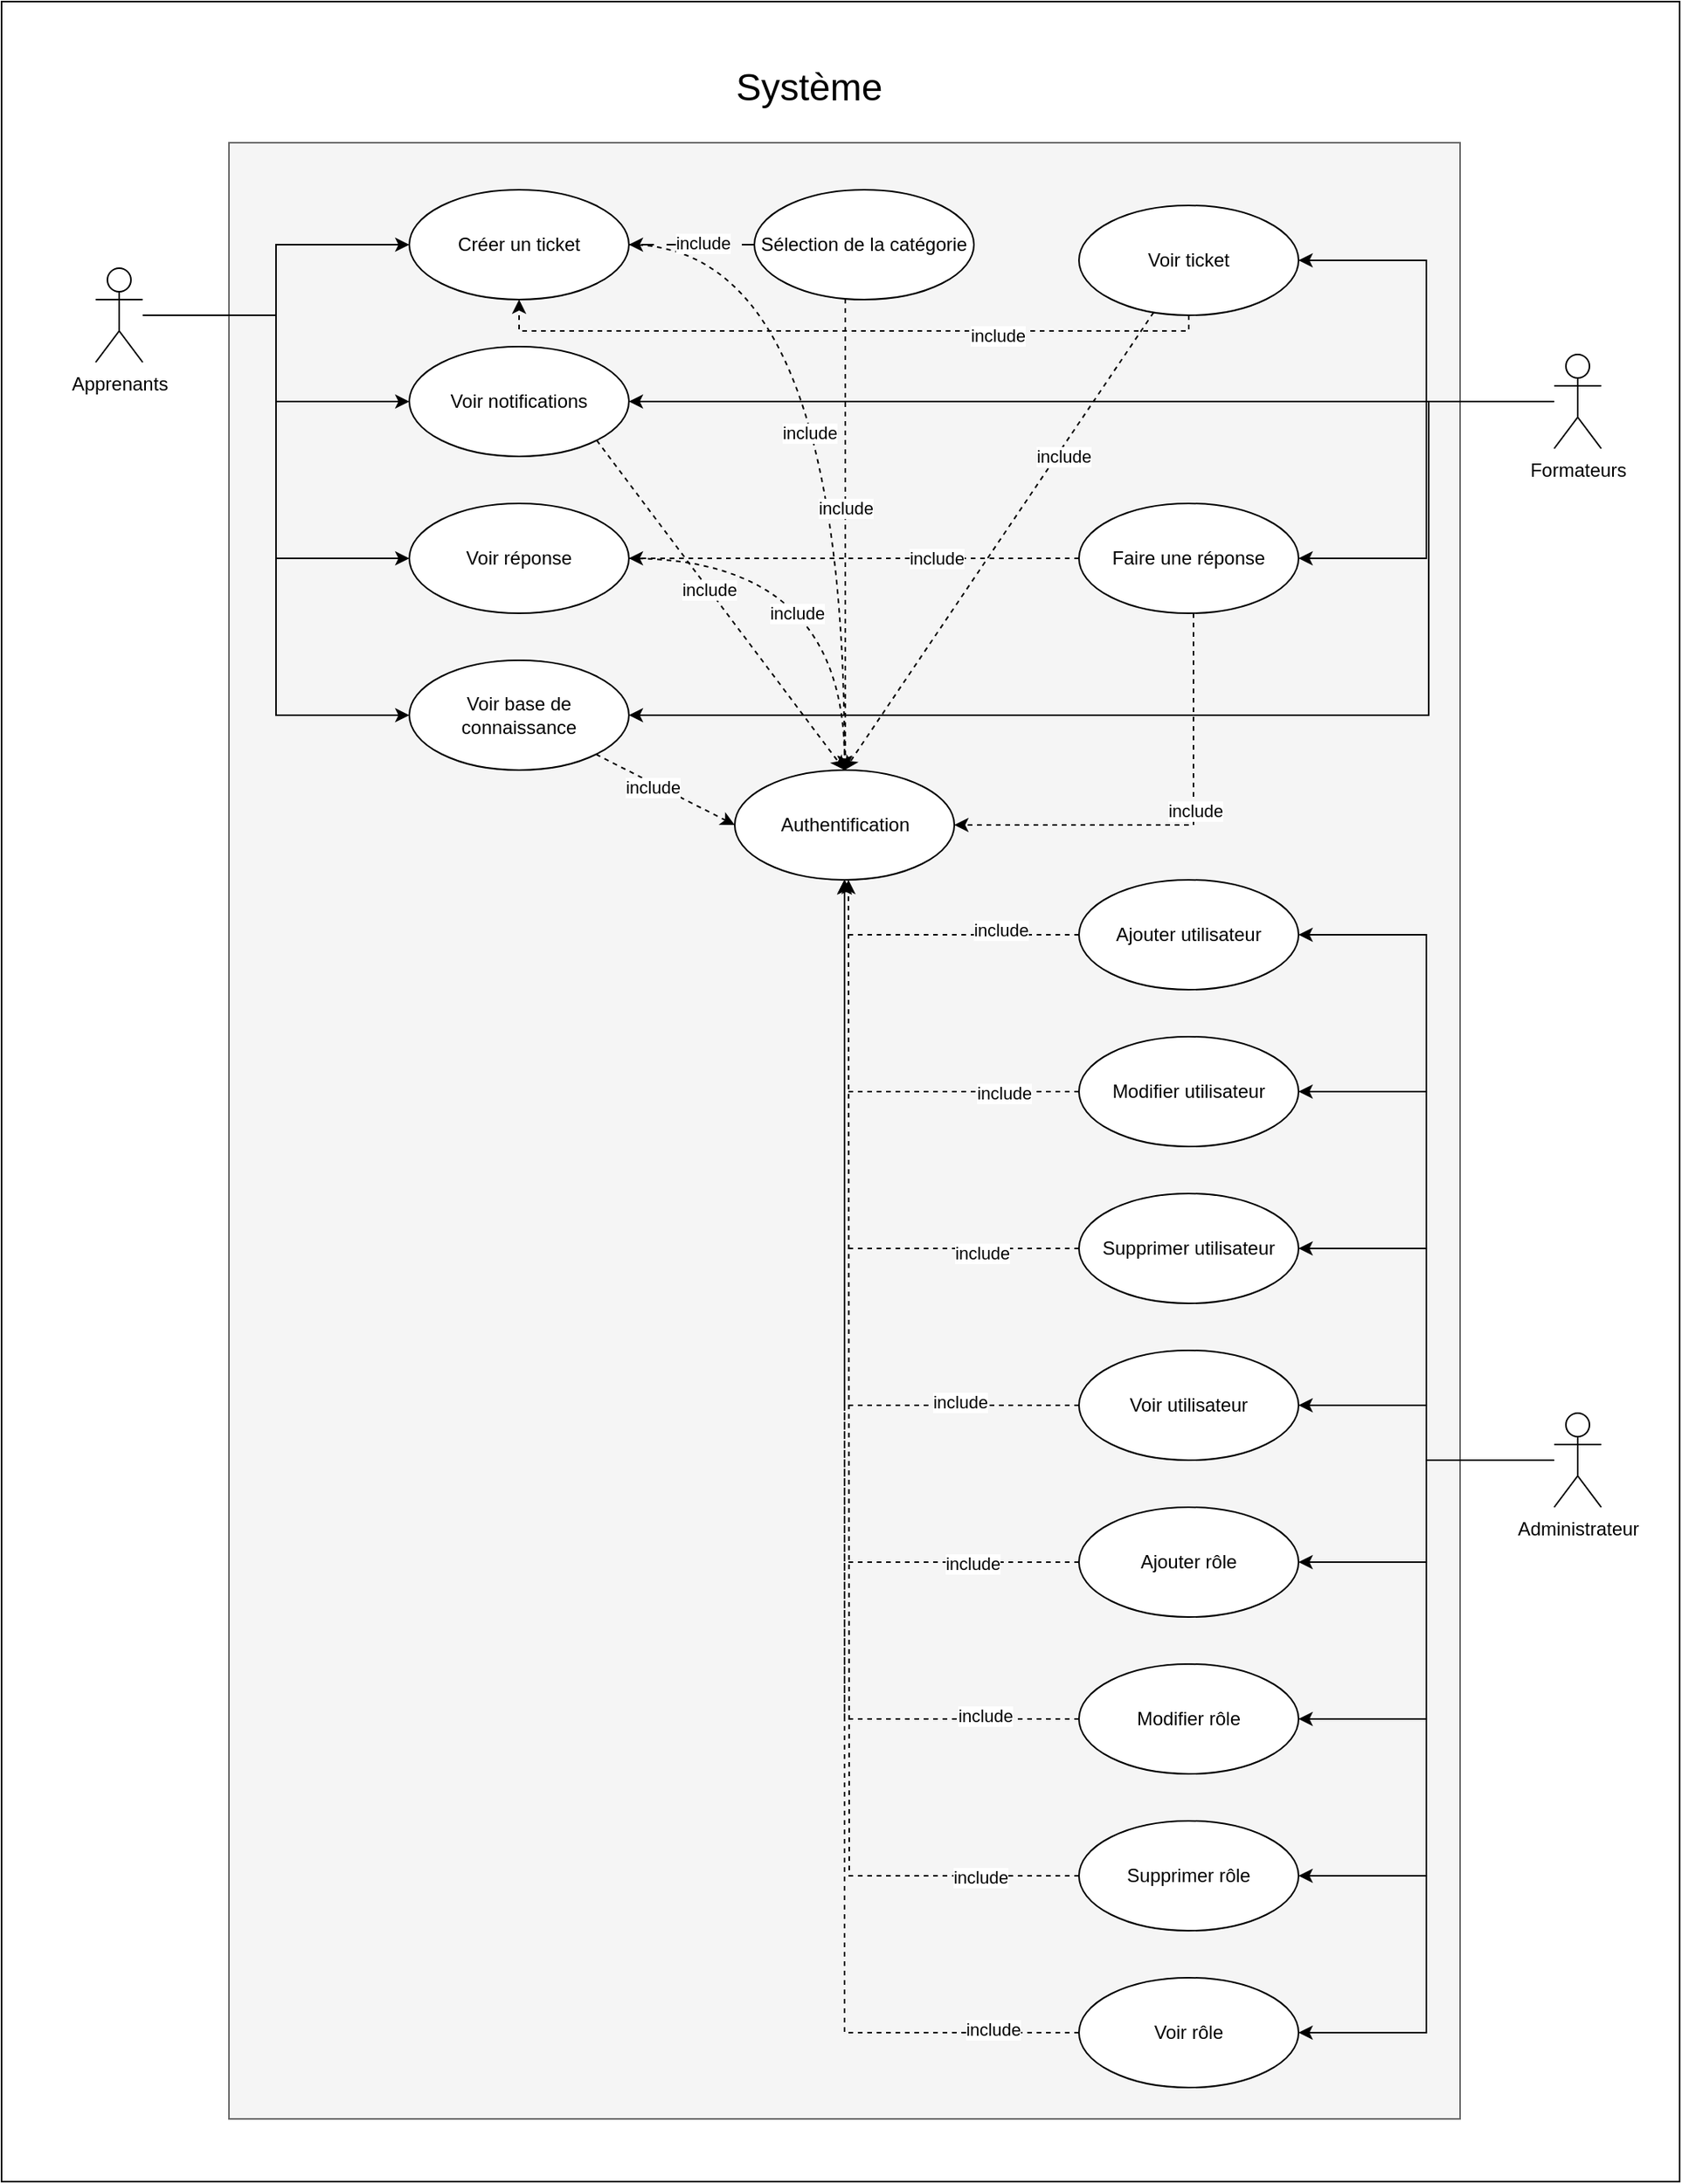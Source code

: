 <mxfile version="24.5.2" type="github">
  <diagram name="Page-1" id="a_KJF-R7G64jecmjtPI3">
    <mxGraphModel dx="1793" dy="1889" grid="1" gridSize="10" guides="1" tooltips="1" connect="1" arrows="1" fold="1" page="1" pageScale="1" pageWidth="827" pageHeight="1169" math="0" shadow="0">
      <root>
        <mxCell id="0" />
        <mxCell id="1" parent="0" />
        <mxCell id="jpVJKen0Qmn309Zhzjyx-4" value="" style="rounded=0;whiteSpace=wrap;html=1;" vertex="1" parent="1">
          <mxGeometry y="-40" width="1070" height="1390" as="geometry" />
        </mxCell>
        <mxCell id="jpVJKen0Qmn309Zhzjyx-5" value="" style="rounded=0;whiteSpace=wrap;html=1;fillColor=#f5f5f5;fontColor=#333333;strokeColor=#666666;" vertex="1" parent="1">
          <mxGeometry x="145" y="50" width="785" height="1260" as="geometry" />
        </mxCell>
        <mxCell id="jpVJKen0Qmn309Zhzjyx-6" value="&lt;font style=&quot;font-size: 24px;&quot;&gt;Système&lt;/font&gt;" style="text;html=1;align=center;verticalAlign=middle;whiteSpace=wrap;rounded=0;" vertex="1" parent="1">
          <mxGeometry x="460" width="110" height="30" as="geometry" />
        </mxCell>
        <mxCell id="jpVJKen0Qmn309Zhzjyx-43" style="edgeStyle=orthogonalEdgeStyle;rounded=0;orthogonalLoop=1;jettySize=auto;html=1;" edge="1" parent="1" source="jpVJKen0Qmn309Zhzjyx-7" target="jpVJKen0Qmn309Zhzjyx-10">
          <mxGeometry relative="1" as="geometry" />
        </mxCell>
        <mxCell id="jpVJKen0Qmn309Zhzjyx-44" style="edgeStyle=orthogonalEdgeStyle;rounded=0;orthogonalLoop=1;jettySize=auto;html=1;" edge="1" parent="1" source="jpVJKen0Qmn309Zhzjyx-7" target="jpVJKen0Qmn309Zhzjyx-11">
          <mxGeometry relative="1" as="geometry" />
        </mxCell>
        <mxCell id="jpVJKen0Qmn309Zhzjyx-45" style="edgeStyle=orthogonalEdgeStyle;rounded=0;orthogonalLoop=1;jettySize=auto;html=1;entryX=0;entryY=0.5;entryDx=0;entryDy=0;" edge="1" parent="1" source="jpVJKen0Qmn309Zhzjyx-7" target="jpVJKen0Qmn309Zhzjyx-12">
          <mxGeometry relative="1" as="geometry" />
        </mxCell>
        <mxCell id="jpVJKen0Qmn309Zhzjyx-46" style="edgeStyle=orthogonalEdgeStyle;rounded=0;orthogonalLoop=1;jettySize=auto;html=1;entryX=0;entryY=0.5;entryDx=0;entryDy=0;" edge="1" parent="1" source="jpVJKen0Qmn309Zhzjyx-7" target="jpVJKen0Qmn309Zhzjyx-13">
          <mxGeometry relative="1" as="geometry" />
        </mxCell>
        <mxCell id="jpVJKen0Qmn309Zhzjyx-7" value="Apprenants" style="shape=umlActor;verticalLabelPosition=bottom;verticalAlign=top;html=1;outlineConnect=0;" vertex="1" parent="1">
          <mxGeometry x="60" y="130" width="30" height="60" as="geometry" />
        </mxCell>
        <mxCell id="jpVJKen0Qmn309Zhzjyx-47" style="edgeStyle=orthogonalEdgeStyle;rounded=0;orthogonalLoop=1;jettySize=auto;html=1;entryX=1;entryY=0.5;entryDx=0;entryDy=0;" edge="1" parent="1" source="jpVJKen0Qmn309Zhzjyx-8" target="jpVJKen0Qmn309Zhzjyx-30">
          <mxGeometry relative="1" as="geometry" />
        </mxCell>
        <mxCell id="jpVJKen0Qmn309Zhzjyx-48" style="edgeStyle=orthogonalEdgeStyle;rounded=0;orthogonalLoop=1;jettySize=auto;html=1;entryX=1;entryY=0.5;entryDx=0;entryDy=0;" edge="1" parent="1" source="jpVJKen0Qmn309Zhzjyx-8" target="jpVJKen0Qmn309Zhzjyx-31">
          <mxGeometry relative="1" as="geometry" />
        </mxCell>
        <mxCell id="jpVJKen0Qmn309Zhzjyx-50" style="edgeStyle=orthogonalEdgeStyle;rounded=0;orthogonalLoop=1;jettySize=auto;html=1;" edge="1" parent="1" source="jpVJKen0Qmn309Zhzjyx-8" target="jpVJKen0Qmn309Zhzjyx-11">
          <mxGeometry relative="1" as="geometry" />
        </mxCell>
        <mxCell id="jpVJKen0Qmn309Zhzjyx-51" style="edgeStyle=orthogonalEdgeStyle;rounded=0;orthogonalLoop=1;jettySize=auto;html=1;entryX=1;entryY=0.5;entryDx=0;entryDy=0;" edge="1" parent="1" source="jpVJKen0Qmn309Zhzjyx-8" target="jpVJKen0Qmn309Zhzjyx-13">
          <mxGeometry relative="1" as="geometry">
            <Array as="points">
              <mxPoint x="910" y="215" />
              <mxPoint x="910" y="415" />
            </Array>
          </mxGeometry>
        </mxCell>
        <mxCell id="jpVJKen0Qmn309Zhzjyx-8" value="Formateurs" style="shape=umlActor;verticalLabelPosition=bottom;verticalAlign=top;html=1;outlineConnect=0;" vertex="1" parent="1">
          <mxGeometry x="990" y="185" width="30" height="60" as="geometry" />
        </mxCell>
        <mxCell id="jpVJKen0Qmn309Zhzjyx-35" style="edgeStyle=orthogonalEdgeStyle;rounded=0;orthogonalLoop=1;jettySize=auto;html=1;entryX=1;entryY=0.5;entryDx=0;entryDy=0;" edge="1" parent="1" source="jpVJKen0Qmn309Zhzjyx-9" target="jpVJKen0Qmn309Zhzjyx-17">
          <mxGeometry relative="1" as="geometry" />
        </mxCell>
        <mxCell id="jpVJKen0Qmn309Zhzjyx-36" style="edgeStyle=orthogonalEdgeStyle;rounded=0;orthogonalLoop=1;jettySize=auto;html=1;entryX=1;entryY=0.5;entryDx=0;entryDy=0;" edge="1" parent="1" source="jpVJKen0Qmn309Zhzjyx-9" target="jpVJKen0Qmn309Zhzjyx-16">
          <mxGeometry relative="1" as="geometry" />
        </mxCell>
        <mxCell id="jpVJKen0Qmn309Zhzjyx-37" style="edgeStyle=orthogonalEdgeStyle;rounded=0;orthogonalLoop=1;jettySize=auto;html=1;entryX=1;entryY=0.5;entryDx=0;entryDy=0;" edge="1" parent="1" source="jpVJKen0Qmn309Zhzjyx-9" target="jpVJKen0Qmn309Zhzjyx-15">
          <mxGeometry relative="1" as="geometry" />
        </mxCell>
        <mxCell id="jpVJKen0Qmn309Zhzjyx-38" style="edgeStyle=orthogonalEdgeStyle;rounded=0;orthogonalLoop=1;jettySize=auto;html=1;entryX=1;entryY=0.5;entryDx=0;entryDy=0;" edge="1" parent="1" source="jpVJKen0Qmn309Zhzjyx-9" target="jpVJKen0Qmn309Zhzjyx-14">
          <mxGeometry relative="1" as="geometry" />
        </mxCell>
        <mxCell id="jpVJKen0Qmn309Zhzjyx-39" style="edgeStyle=orthogonalEdgeStyle;rounded=0;orthogonalLoop=1;jettySize=auto;html=1;entryX=1;entryY=0.5;entryDx=0;entryDy=0;" edge="1" parent="1" source="jpVJKen0Qmn309Zhzjyx-9" target="jpVJKen0Qmn309Zhzjyx-26">
          <mxGeometry relative="1" as="geometry" />
        </mxCell>
        <mxCell id="jpVJKen0Qmn309Zhzjyx-40" style="edgeStyle=orthogonalEdgeStyle;rounded=0;orthogonalLoop=1;jettySize=auto;html=1;entryX=1;entryY=0.5;entryDx=0;entryDy=0;" edge="1" parent="1" source="jpVJKen0Qmn309Zhzjyx-9" target="jpVJKen0Qmn309Zhzjyx-25">
          <mxGeometry relative="1" as="geometry" />
        </mxCell>
        <mxCell id="jpVJKen0Qmn309Zhzjyx-41" style="edgeStyle=orthogonalEdgeStyle;rounded=0;orthogonalLoop=1;jettySize=auto;html=1;entryX=1;entryY=0.5;entryDx=0;entryDy=0;" edge="1" parent="1" source="jpVJKen0Qmn309Zhzjyx-9" target="jpVJKen0Qmn309Zhzjyx-24">
          <mxGeometry relative="1" as="geometry" />
        </mxCell>
        <mxCell id="jpVJKen0Qmn309Zhzjyx-42" style="edgeStyle=orthogonalEdgeStyle;rounded=0;orthogonalLoop=1;jettySize=auto;html=1;entryX=1;entryY=0.5;entryDx=0;entryDy=0;" edge="1" parent="1" source="jpVJKen0Qmn309Zhzjyx-9" target="jpVJKen0Qmn309Zhzjyx-23">
          <mxGeometry relative="1" as="geometry" />
        </mxCell>
        <mxCell id="jpVJKen0Qmn309Zhzjyx-9" value="Administrateur" style="shape=umlActor;verticalLabelPosition=bottom;verticalAlign=top;html=1;outlineConnect=0;" vertex="1" parent="1">
          <mxGeometry x="990" y="860" width="30" height="60" as="geometry" />
        </mxCell>
        <mxCell id="jpVJKen0Qmn309Zhzjyx-62" style="rounded=0;orthogonalLoop=1;jettySize=auto;html=1;entryX=0.5;entryY=0;entryDx=0;entryDy=0;edgeStyle=orthogonalEdgeStyle;curved=1;dashed=1;" edge="1" parent="1" source="jpVJKen0Qmn309Zhzjyx-10" target="jpVJKen0Qmn309Zhzjyx-32">
          <mxGeometry relative="1" as="geometry" />
        </mxCell>
        <mxCell id="jpVJKen0Qmn309Zhzjyx-63" value="include" style="edgeLabel;html=1;align=center;verticalAlign=middle;resizable=0;points=[];" vertex="1" connectable="0" parent="jpVJKen0Qmn309Zhzjyx-62">
          <mxGeometry x="0.089" y="-23" relative="1" as="geometry">
            <mxPoint as="offset" />
          </mxGeometry>
        </mxCell>
        <mxCell id="jpVJKen0Qmn309Zhzjyx-10" value="Créer un ticket" style="ellipse;whiteSpace=wrap;html=1;" vertex="1" parent="1">
          <mxGeometry x="260" y="80" width="140" height="70" as="geometry" />
        </mxCell>
        <mxCell id="jpVJKen0Qmn309Zhzjyx-60" style="rounded=0;orthogonalLoop=1;jettySize=auto;html=1;entryX=0.5;entryY=0;entryDx=0;entryDy=0;exitX=1;exitY=1;exitDx=0;exitDy=0;dashed=1;" edge="1" parent="1" source="jpVJKen0Qmn309Zhzjyx-11" target="jpVJKen0Qmn309Zhzjyx-32">
          <mxGeometry relative="1" as="geometry" />
        </mxCell>
        <mxCell id="jpVJKen0Qmn309Zhzjyx-61" value="include" style="edgeLabel;html=1;align=center;verticalAlign=middle;resizable=0;points=[];" vertex="1" connectable="0" parent="jpVJKen0Qmn309Zhzjyx-60">
          <mxGeometry x="-0.097" relative="1" as="geometry">
            <mxPoint as="offset" />
          </mxGeometry>
        </mxCell>
        <mxCell id="jpVJKen0Qmn309Zhzjyx-11" value="Voir notifications" style="ellipse;whiteSpace=wrap;html=1;" vertex="1" parent="1">
          <mxGeometry x="260" y="180" width="140" height="70" as="geometry" />
        </mxCell>
        <mxCell id="jpVJKen0Qmn309Zhzjyx-58" style="edgeStyle=orthogonalEdgeStyle;rounded=0;orthogonalLoop=1;jettySize=auto;html=1;dashed=1;curved=1;" edge="1" parent="1" source="jpVJKen0Qmn309Zhzjyx-12" target="jpVJKen0Qmn309Zhzjyx-32">
          <mxGeometry relative="1" as="geometry" />
        </mxCell>
        <mxCell id="jpVJKen0Qmn309Zhzjyx-67" value="include" style="edgeLabel;html=1;align=center;verticalAlign=middle;resizable=0;points=[];" vertex="1" connectable="0" parent="jpVJKen0Qmn309Zhzjyx-58">
          <mxGeometry x="0.266" y="-31" relative="1" as="geometry">
            <mxPoint as="offset" />
          </mxGeometry>
        </mxCell>
        <mxCell id="jpVJKen0Qmn309Zhzjyx-12" value="Voir réponse" style="ellipse;whiteSpace=wrap;html=1;" vertex="1" parent="1">
          <mxGeometry x="260" y="280" width="140" height="70" as="geometry" />
        </mxCell>
        <mxCell id="jpVJKen0Qmn309Zhzjyx-56" style="rounded=0;orthogonalLoop=1;jettySize=auto;html=1;entryX=0;entryY=0.5;entryDx=0;entryDy=0;dashed=1;" edge="1" parent="1" source="jpVJKen0Qmn309Zhzjyx-13" target="jpVJKen0Qmn309Zhzjyx-32">
          <mxGeometry relative="1" as="geometry" />
        </mxCell>
        <mxCell id="jpVJKen0Qmn309Zhzjyx-57" value="include" style="edgeLabel;html=1;align=center;verticalAlign=middle;resizable=0;points=[];" vertex="1" connectable="0" parent="jpVJKen0Qmn309Zhzjyx-56">
          <mxGeometry x="-0.171" y="-2" relative="1" as="geometry">
            <mxPoint as="offset" />
          </mxGeometry>
        </mxCell>
        <mxCell id="jpVJKen0Qmn309Zhzjyx-13" value="Voir base de connaissance" style="ellipse;whiteSpace=wrap;html=1;" vertex="1" parent="1">
          <mxGeometry x="260" y="380" width="140" height="70" as="geometry" />
        </mxCell>
        <mxCell id="jpVJKen0Qmn309Zhzjyx-80" style="edgeStyle=orthogonalEdgeStyle;rounded=0;orthogonalLoop=1;jettySize=auto;html=1;entryX=0.5;entryY=1;entryDx=0;entryDy=0;dashed=1;" edge="1" parent="1" source="jpVJKen0Qmn309Zhzjyx-14" target="jpVJKen0Qmn309Zhzjyx-32">
          <mxGeometry relative="1" as="geometry" />
        </mxCell>
        <mxCell id="jpVJKen0Qmn309Zhzjyx-88" value="include" style="edgeLabel;html=1;align=center;verticalAlign=middle;resizable=0;points=[];" vertex="1" connectable="0" parent="jpVJKen0Qmn309Zhzjyx-80">
          <mxGeometry x="-0.766" relative="1" as="geometry">
            <mxPoint y="1" as="offset" />
          </mxGeometry>
        </mxCell>
        <mxCell id="jpVJKen0Qmn309Zhzjyx-14" value="Ajouter&amp;nbsp;rôle" style="ellipse;whiteSpace=wrap;html=1;" vertex="1" parent="1">
          <mxGeometry x="687" y="920" width="140" height="70" as="geometry" />
        </mxCell>
        <mxCell id="jpVJKen0Qmn309Zhzjyx-81" style="edgeStyle=orthogonalEdgeStyle;rounded=0;orthogonalLoop=1;jettySize=auto;html=1;dashed=1;" edge="1" parent="1" source="jpVJKen0Qmn309Zhzjyx-15" target="jpVJKen0Qmn309Zhzjyx-32">
          <mxGeometry relative="1" as="geometry" />
        </mxCell>
        <mxCell id="jpVJKen0Qmn309Zhzjyx-89" value="include" style="edgeLabel;html=1;align=center;verticalAlign=middle;resizable=0;points=[];" vertex="1" connectable="0" parent="jpVJKen0Qmn309Zhzjyx-81">
          <mxGeometry x="-0.823" y="-2" relative="1" as="geometry">
            <mxPoint as="offset" />
          </mxGeometry>
        </mxCell>
        <mxCell id="jpVJKen0Qmn309Zhzjyx-15" value="Modifier&amp;nbsp;rôle" style="ellipse;whiteSpace=wrap;html=1;" vertex="1" parent="1">
          <mxGeometry x="687" y="1020" width="140" height="70" as="geometry" />
        </mxCell>
        <mxCell id="jpVJKen0Qmn309Zhzjyx-82" style="edgeStyle=orthogonalEdgeStyle;rounded=0;orthogonalLoop=1;jettySize=auto;html=1;dashed=1;" edge="1" parent="1" source="jpVJKen0Qmn309Zhzjyx-16">
          <mxGeometry relative="1" as="geometry">
            <mxPoint x="540" y="520" as="targetPoint" />
          </mxGeometry>
        </mxCell>
        <mxCell id="jpVJKen0Qmn309Zhzjyx-90" value="include" style="edgeLabel;html=1;align=center;verticalAlign=middle;resizable=0;points=[];" vertex="1" connectable="0" parent="jpVJKen0Qmn309Zhzjyx-82">
          <mxGeometry x="-0.838" relative="1" as="geometry">
            <mxPoint y="1" as="offset" />
          </mxGeometry>
        </mxCell>
        <mxCell id="jpVJKen0Qmn309Zhzjyx-16" value="Supprimer&amp;nbsp;rôle" style="ellipse;whiteSpace=wrap;html=1;" vertex="1" parent="1">
          <mxGeometry x="687" y="1120" width="140" height="70" as="geometry" />
        </mxCell>
        <mxCell id="jpVJKen0Qmn309Zhzjyx-83" style="edgeStyle=orthogonalEdgeStyle;rounded=0;orthogonalLoop=1;jettySize=auto;html=1;entryX=0.5;entryY=1;entryDx=0;entryDy=0;dashed=1;" edge="1" parent="1" source="jpVJKen0Qmn309Zhzjyx-17" target="jpVJKen0Qmn309Zhzjyx-32">
          <mxGeometry relative="1" as="geometry" />
        </mxCell>
        <mxCell id="jpVJKen0Qmn309Zhzjyx-91" value="include" style="edgeLabel;html=1;align=center;verticalAlign=middle;resizable=0;points=[];" vertex="1" connectable="0" parent="jpVJKen0Qmn309Zhzjyx-83">
          <mxGeometry x="-0.874" y="-2" relative="1" as="geometry">
            <mxPoint as="offset" />
          </mxGeometry>
        </mxCell>
        <mxCell id="jpVJKen0Qmn309Zhzjyx-17" value="Voir rôle" style="ellipse;whiteSpace=wrap;html=1;" vertex="1" parent="1">
          <mxGeometry x="687" y="1220" width="140" height="70" as="geometry" />
        </mxCell>
        <mxCell id="jpVJKen0Qmn309Zhzjyx-76" style="edgeStyle=orthogonalEdgeStyle;rounded=0;orthogonalLoop=1;jettySize=auto;html=1;entryX=0.5;entryY=1;entryDx=0;entryDy=0;dashed=1;" edge="1" parent="1" source="jpVJKen0Qmn309Zhzjyx-23" target="jpVJKen0Qmn309Zhzjyx-32">
          <mxGeometry relative="1" as="geometry" />
        </mxCell>
        <mxCell id="jpVJKen0Qmn309Zhzjyx-84" value="include" style="edgeLabel;html=1;align=center;verticalAlign=middle;resizable=0;points=[];" vertex="1" connectable="0" parent="jpVJKen0Qmn309Zhzjyx-76">
          <mxGeometry x="-0.45" y="-3" relative="1" as="geometry">
            <mxPoint as="offset" />
          </mxGeometry>
        </mxCell>
        <mxCell id="jpVJKen0Qmn309Zhzjyx-23" value="Ajouter utilisateur" style="ellipse;whiteSpace=wrap;html=1;" vertex="1" parent="1">
          <mxGeometry x="687" y="520" width="140" height="70" as="geometry" />
        </mxCell>
        <mxCell id="jpVJKen0Qmn309Zhzjyx-77" style="edgeStyle=orthogonalEdgeStyle;rounded=0;orthogonalLoop=1;jettySize=auto;html=1;entryX=0.5;entryY=1;entryDx=0;entryDy=0;dashed=1;" edge="1" parent="1" source="jpVJKen0Qmn309Zhzjyx-24" target="jpVJKen0Qmn309Zhzjyx-32">
          <mxGeometry relative="1" as="geometry" />
        </mxCell>
        <mxCell id="jpVJKen0Qmn309Zhzjyx-85" value="include" style="edgeLabel;html=1;align=center;verticalAlign=middle;resizable=0;points=[];" vertex="1" connectable="0" parent="jpVJKen0Qmn309Zhzjyx-77">
          <mxGeometry x="-0.661" relative="1" as="geometry">
            <mxPoint y="1" as="offset" />
          </mxGeometry>
        </mxCell>
        <mxCell id="jpVJKen0Qmn309Zhzjyx-24" value="Modifier utilisateur" style="ellipse;whiteSpace=wrap;html=1;" vertex="1" parent="1">
          <mxGeometry x="687" y="620" width="140" height="70" as="geometry" />
        </mxCell>
        <mxCell id="jpVJKen0Qmn309Zhzjyx-78" style="edgeStyle=orthogonalEdgeStyle;rounded=0;orthogonalLoop=1;jettySize=auto;html=1;entryX=0.5;entryY=1;entryDx=0;entryDy=0;dashed=1;" edge="1" parent="1" source="jpVJKen0Qmn309Zhzjyx-25" target="jpVJKen0Qmn309Zhzjyx-32">
          <mxGeometry relative="1" as="geometry" />
        </mxCell>
        <mxCell id="jpVJKen0Qmn309Zhzjyx-86" value="include" style="edgeLabel;html=1;align=center;verticalAlign=middle;resizable=0;points=[];" vertex="1" connectable="0" parent="jpVJKen0Qmn309Zhzjyx-78">
          <mxGeometry x="-0.677" y="3" relative="1" as="geometry">
            <mxPoint as="offset" />
          </mxGeometry>
        </mxCell>
        <mxCell id="jpVJKen0Qmn309Zhzjyx-25" value="Supprimer utilisateur" style="ellipse;whiteSpace=wrap;html=1;" vertex="1" parent="1">
          <mxGeometry x="687" y="720" width="140" height="70" as="geometry" />
        </mxCell>
        <mxCell id="jpVJKen0Qmn309Zhzjyx-79" style="edgeStyle=orthogonalEdgeStyle;rounded=0;orthogonalLoop=1;jettySize=auto;html=1;entryX=0.5;entryY=1;entryDx=0;entryDy=0;dashed=1;" edge="1" parent="1" source="jpVJKen0Qmn309Zhzjyx-26" target="jpVJKen0Qmn309Zhzjyx-32">
          <mxGeometry relative="1" as="geometry" />
        </mxCell>
        <mxCell id="jpVJKen0Qmn309Zhzjyx-87" value="include" style="edgeLabel;html=1;align=center;verticalAlign=middle;resizable=0;points=[];" vertex="1" connectable="0" parent="jpVJKen0Qmn309Zhzjyx-79">
          <mxGeometry x="-0.687" y="-2" relative="1" as="geometry">
            <mxPoint as="offset" />
          </mxGeometry>
        </mxCell>
        <mxCell id="jpVJKen0Qmn309Zhzjyx-26" value="Voir utilisateur" style="ellipse;whiteSpace=wrap;html=1;" vertex="1" parent="1">
          <mxGeometry x="687" y="820" width="140" height="70" as="geometry" />
        </mxCell>
        <mxCell id="jpVJKen0Qmn309Zhzjyx-52" style="edgeStyle=orthogonalEdgeStyle;rounded=0;orthogonalLoop=1;jettySize=auto;html=1;dashed=1;" edge="1" parent="1" source="jpVJKen0Qmn309Zhzjyx-29" target="jpVJKen0Qmn309Zhzjyx-32">
          <mxGeometry relative="1" as="geometry">
            <Array as="points">
              <mxPoint x="538" y="230" />
              <mxPoint x="538" y="230" />
            </Array>
          </mxGeometry>
        </mxCell>
        <mxCell id="jpVJKen0Qmn309Zhzjyx-55" value="include" style="edgeLabel;html=1;align=center;verticalAlign=middle;resizable=0;points=[];" vertex="1" connectable="0" parent="jpVJKen0Qmn309Zhzjyx-52">
          <mxGeometry x="-0.114" relative="1" as="geometry">
            <mxPoint as="offset" />
          </mxGeometry>
        </mxCell>
        <mxCell id="jpVJKen0Qmn309Zhzjyx-53" style="edgeStyle=orthogonalEdgeStyle;rounded=0;orthogonalLoop=1;jettySize=auto;html=1;dashed=1;dashPattern=8 8;" edge="1" parent="1" source="jpVJKen0Qmn309Zhzjyx-29" target="jpVJKen0Qmn309Zhzjyx-10">
          <mxGeometry relative="1" as="geometry" />
        </mxCell>
        <mxCell id="jpVJKen0Qmn309Zhzjyx-54" value="include" style="edgeLabel;html=1;align=center;verticalAlign=middle;resizable=0;points=[];" vertex="1" connectable="0" parent="jpVJKen0Qmn309Zhzjyx-53">
          <mxGeometry x="-0.175" y="-1" relative="1" as="geometry">
            <mxPoint as="offset" />
          </mxGeometry>
        </mxCell>
        <mxCell id="jpVJKen0Qmn309Zhzjyx-29" value="Sélection de la catégorie" style="ellipse;whiteSpace=wrap;html=1;" vertex="1" parent="1">
          <mxGeometry x="480" y="80" width="140" height="70" as="geometry" />
        </mxCell>
        <mxCell id="jpVJKen0Qmn309Zhzjyx-72" style="rounded=0;orthogonalLoop=1;jettySize=auto;html=1;entryX=0.5;entryY=0;entryDx=0;entryDy=0;dashed=1;" edge="1" parent="1" source="jpVJKen0Qmn309Zhzjyx-30" target="jpVJKen0Qmn309Zhzjyx-32">
          <mxGeometry relative="1" as="geometry" />
        </mxCell>
        <mxCell id="jpVJKen0Qmn309Zhzjyx-73" value="include" style="edgeLabel;html=1;align=center;verticalAlign=middle;resizable=0;points=[];" vertex="1" connectable="0" parent="jpVJKen0Qmn309Zhzjyx-72">
          <mxGeometry x="-0.383" y="3" relative="1" as="geometry">
            <mxPoint as="offset" />
          </mxGeometry>
        </mxCell>
        <mxCell id="jpVJKen0Qmn309Zhzjyx-74" style="edgeStyle=orthogonalEdgeStyle;rounded=0;orthogonalLoop=1;jettySize=auto;html=1;entryX=0.5;entryY=1;entryDx=0;entryDy=0;exitX=0.5;exitY=1;exitDx=0;exitDy=0;dashed=1;" edge="1" parent="1" source="jpVJKen0Qmn309Zhzjyx-30" target="jpVJKen0Qmn309Zhzjyx-10">
          <mxGeometry relative="1" as="geometry">
            <Array as="points">
              <mxPoint x="757" y="170" />
              <mxPoint x="330" y="170" />
            </Array>
          </mxGeometry>
        </mxCell>
        <mxCell id="jpVJKen0Qmn309Zhzjyx-75" value="include" style="edgeLabel;html=1;align=center;verticalAlign=middle;resizable=0;points=[];" vertex="1" connectable="0" parent="jpVJKen0Qmn309Zhzjyx-74">
          <mxGeometry x="-0.423" y="3" relative="1" as="geometry">
            <mxPoint as="offset" />
          </mxGeometry>
        </mxCell>
        <mxCell id="jpVJKen0Qmn309Zhzjyx-30" value="Voir ticket" style="ellipse;whiteSpace=wrap;html=1;" vertex="1" parent="1">
          <mxGeometry x="687" y="90" width="140" height="70" as="geometry" />
        </mxCell>
        <mxCell id="jpVJKen0Qmn309Zhzjyx-70" style="edgeStyle=orthogonalEdgeStyle;rounded=0;orthogonalLoop=1;jettySize=auto;html=1;entryX=1;entryY=0.5;entryDx=0;entryDy=0;dashed=1;" edge="1" parent="1" source="jpVJKen0Qmn309Zhzjyx-31" target="jpVJKen0Qmn309Zhzjyx-32">
          <mxGeometry relative="1" as="geometry">
            <Array as="points">
              <mxPoint x="760" y="485" />
            </Array>
          </mxGeometry>
        </mxCell>
        <mxCell id="jpVJKen0Qmn309Zhzjyx-71" value="include" style="edgeLabel;html=1;align=center;verticalAlign=middle;resizable=0;points=[];" vertex="1" connectable="0" parent="jpVJKen0Qmn309Zhzjyx-70">
          <mxGeometry x="-0.127" y="1" relative="1" as="geometry">
            <mxPoint as="offset" />
          </mxGeometry>
        </mxCell>
        <mxCell id="jpVJKen0Qmn309Zhzjyx-92" style="edgeStyle=orthogonalEdgeStyle;rounded=0;orthogonalLoop=1;jettySize=auto;html=1;entryX=1;entryY=0.5;entryDx=0;entryDy=0;dashed=1;" edge="1" parent="1" source="jpVJKen0Qmn309Zhzjyx-31" target="jpVJKen0Qmn309Zhzjyx-12">
          <mxGeometry relative="1" as="geometry" />
        </mxCell>
        <mxCell id="jpVJKen0Qmn309Zhzjyx-93" value="include" style="edgeLabel;html=1;align=center;verticalAlign=middle;resizable=0;points=[];" vertex="1" connectable="0" parent="jpVJKen0Qmn309Zhzjyx-92">
          <mxGeometry x="-0.366" relative="1" as="geometry">
            <mxPoint as="offset" />
          </mxGeometry>
        </mxCell>
        <mxCell id="jpVJKen0Qmn309Zhzjyx-31" value="Faire une réponse" style="ellipse;whiteSpace=wrap;html=1;" vertex="1" parent="1">
          <mxGeometry x="687" y="280" width="140" height="70" as="geometry" />
        </mxCell>
        <mxCell id="jpVJKen0Qmn309Zhzjyx-32" value="Authentification" style="ellipse;whiteSpace=wrap;html=1;" vertex="1" parent="1">
          <mxGeometry x="467.5" y="450" width="140" height="70" as="geometry" />
        </mxCell>
      </root>
    </mxGraphModel>
  </diagram>
</mxfile>
